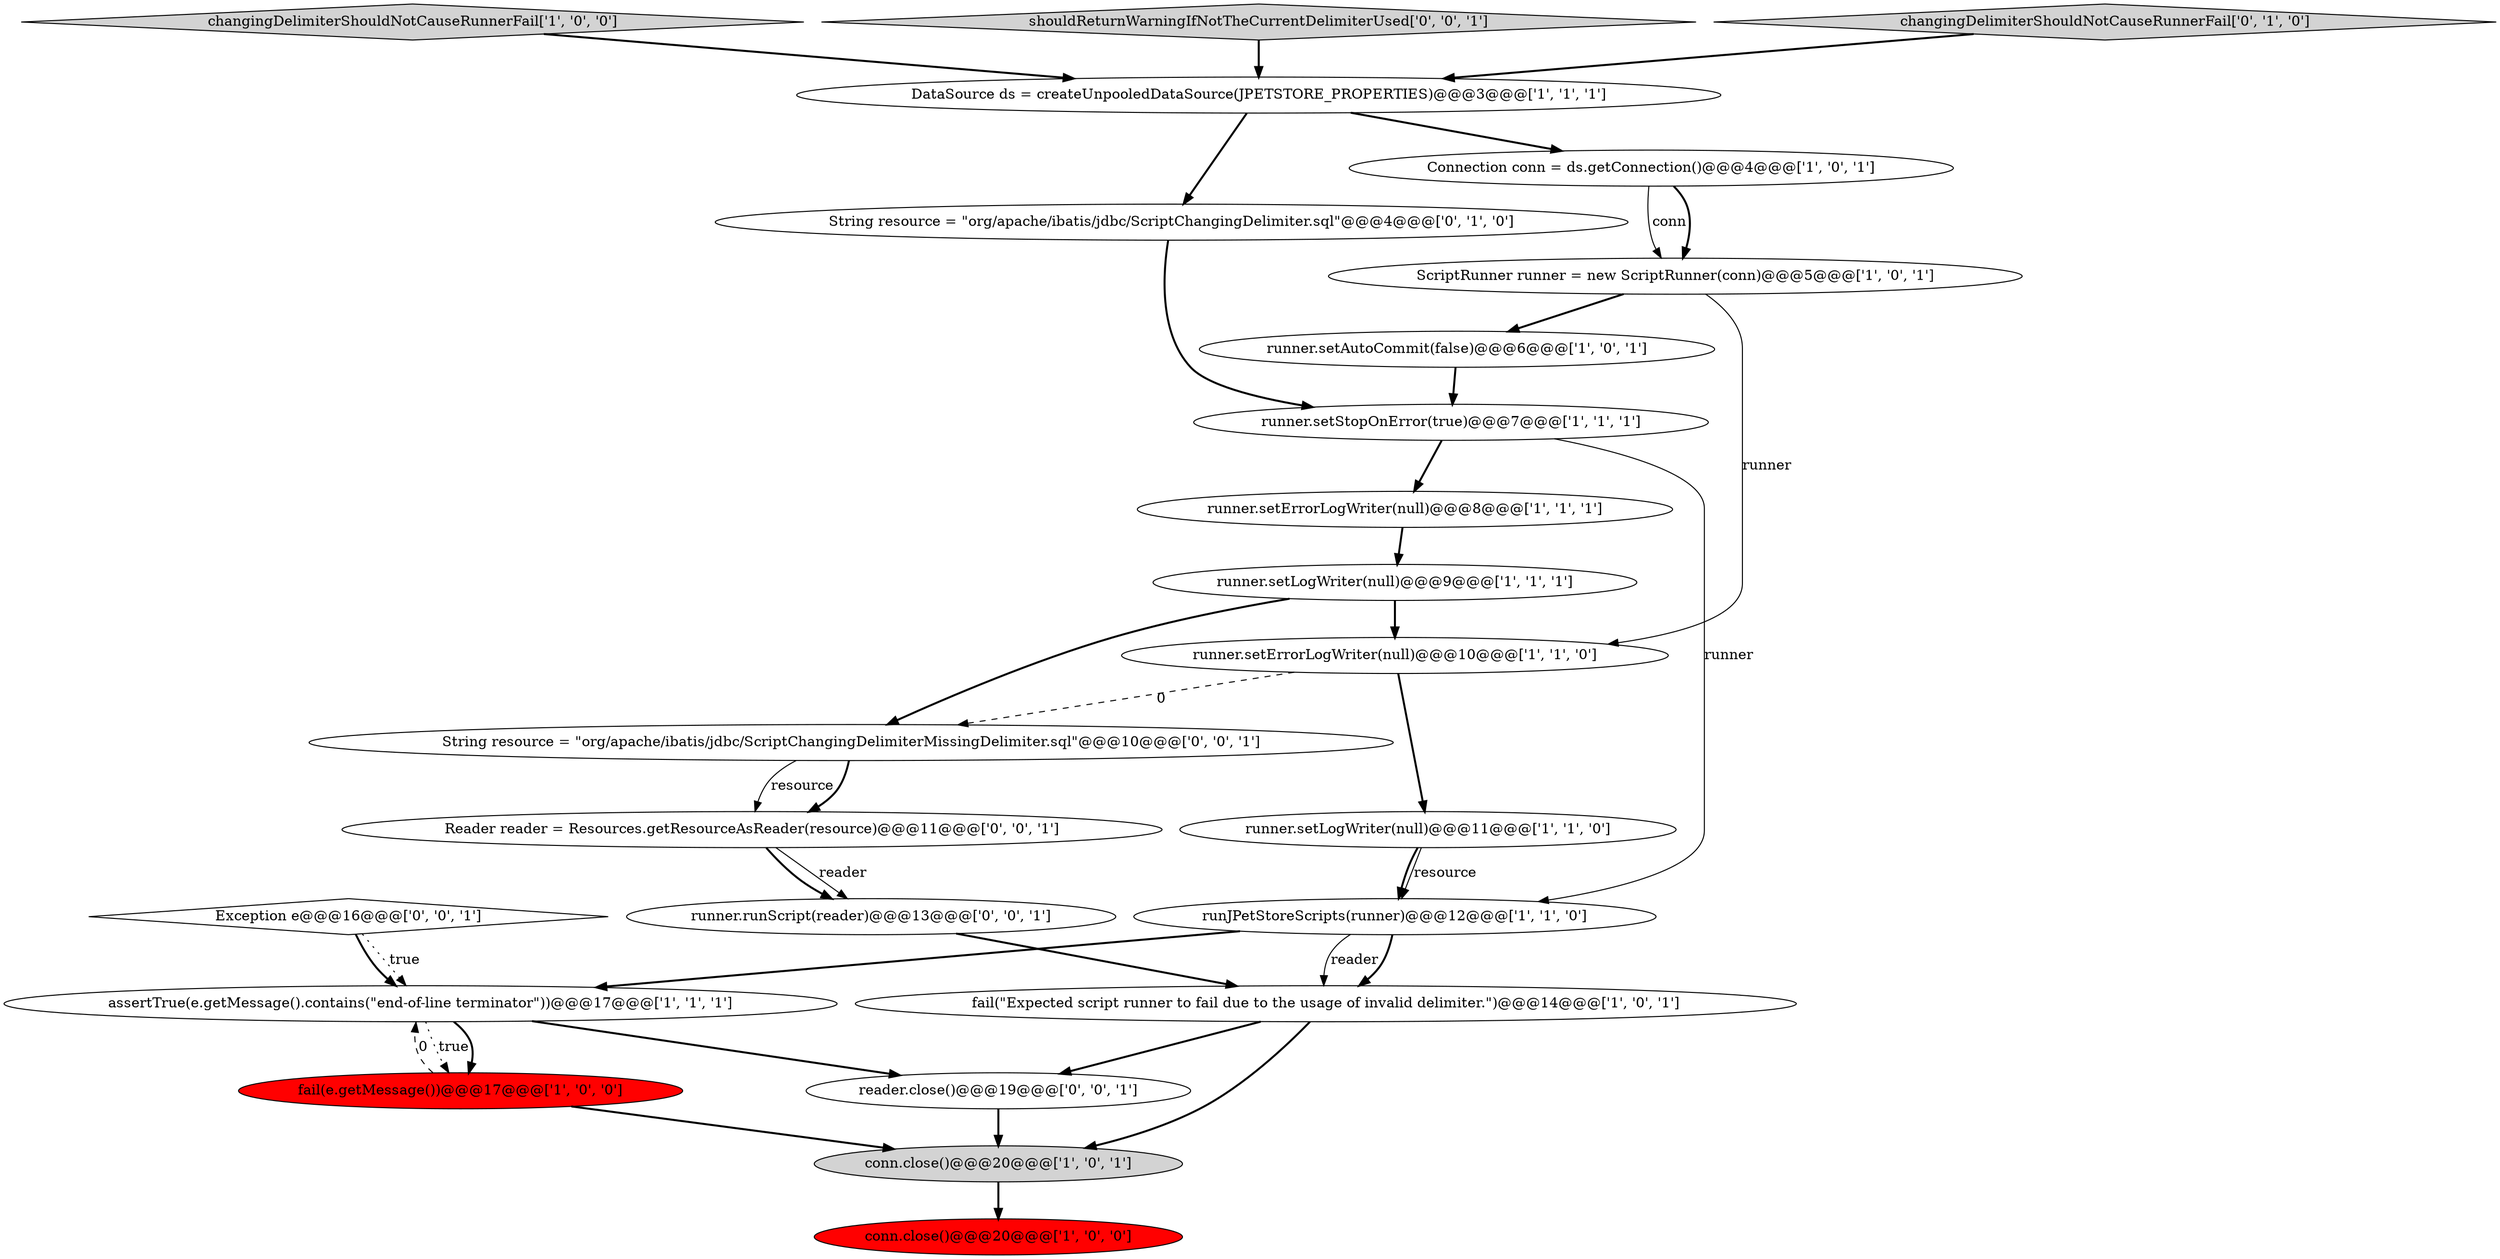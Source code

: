 digraph {
1 [style = filled, label = "DataSource ds = createUnpooledDataSource(JPETSTORE_PROPERTIES)@@@3@@@['1', '1', '1']", fillcolor = white, shape = ellipse image = "AAA0AAABBB1BBB"];
0 [style = filled, label = "runner.setErrorLogWriter(null)@@@8@@@['1', '1', '1']", fillcolor = white, shape = ellipse image = "AAA0AAABBB1BBB"];
11 [style = filled, label = "changingDelimiterShouldNotCauseRunnerFail['1', '0', '0']", fillcolor = lightgray, shape = diamond image = "AAA0AAABBB1BBB"];
22 [style = filled, label = "reader.close()@@@19@@@['0', '0', '1']", fillcolor = white, shape = ellipse image = "AAA0AAABBB3BBB"];
7 [style = filled, label = "fail(e.getMessage())@@@17@@@['1', '0', '0']", fillcolor = red, shape = ellipse image = "AAA1AAABBB1BBB"];
16 [style = filled, label = "String resource = \"org/apache/ibatis/jdbc/ScriptChangingDelimiter.sql\"@@@4@@@['0', '1', '0']", fillcolor = white, shape = ellipse image = "AAA0AAABBB2BBB"];
12 [style = filled, label = "ScriptRunner runner = new ScriptRunner(conn)@@@5@@@['1', '0', '1']", fillcolor = white, shape = ellipse image = "AAA0AAABBB1BBB"];
15 [style = filled, label = "conn.close()@@@20@@@['1', '0', '1']", fillcolor = lightgray, shape = ellipse image = "AAA0AAABBB1BBB"];
10 [style = filled, label = "runner.setStopOnError(true)@@@7@@@['1', '1', '1']", fillcolor = white, shape = ellipse image = "AAA0AAABBB1BBB"];
3 [style = filled, label = "runner.setLogWriter(null)@@@11@@@['1', '1', '0']", fillcolor = white, shape = ellipse image = "AAA0AAABBB1BBB"];
23 [style = filled, label = "runner.runScript(reader)@@@13@@@['0', '0', '1']", fillcolor = white, shape = ellipse image = "AAA0AAABBB3BBB"];
18 [style = filled, label = "String resource = \"org/apache/ibatis/jdbc/ScriptChangingDelimiterMissingDelimiter.sql\"@@@10@@@['0', '0', '1']", fillcolor = white, shape = ellipse image = "AAA0AAABBB3BBB"];
9 [style = filled, label = "runner.setErrorLogWriter(null)@@@10@@@['1', '1', '0']", fillcolor = white, shape = ellipse image = "AAA0AAABBB1BBB"];
2 [style = filled, label = "conn.close()@@@20@@@['1', '0', '0']", fillcolor = red, shape = ellipse image = "AAA1AAABBB1BBB"];
13 [style = filled, label = "assertTrue(e.getMessage().contains(\"end-of-line terminator\"))@@@17@@@['1', '1', '1']", fillcolor = white, shape = ellipse image = "AAA0AAABBB1BBB"];
5 [style = filled, label = "fail(\"Expected script runner to fail due to the usage of invalid delimiter.\")@@@14@@@['1', '0', '1']", fillcolor = white, shape = ellipse image = "AAA0AAABBB1BBB"];
14 [style = filled, label = "runJPetStoreScripts(runner)@@@12@@@['1', '1', '0']", fillcolor = white, shape = ellipse image = "AAA0AAABBB1BBB"];
20 [style = filled, label = "shouldReturnWarningIfNotTheCurrentDelimiterUsed['0', '0', '1']", fillcolor = lightgray, shape = diamond image = "AAA0AAABBB3BBB"];
17 [style = filled, label = "changingDelimiterShouldNotCauseRunnerFail['0', '1', '0']", fillcolor = lightgray, shape = diamond image = "AAA0AAABBB2BBB"];
6 [style = filled, label = "runner.setAutoCommit(false)@@@6@@@['1', '0', '1']", fillcolor = white, shape = ellipse image = "AAA0AAABBB1BBB"];
21 [style = filled, label = "Exception e@@@16@@@['0', '0', '1']", fillcolor = white, shape = diamond image = "AAA0AAABBB3BBB"];
4 [style = filled, label = "runner.setLogWriter(null)@@@9@@@['1', '1', '1']", fillcolor = white, shape = ellipse image = "AAA0AAABBB1BBB"];
8 [style = filled, label = "Connection conn = ds.getConnection()@@@4@@@['1', '0', '1']", fillcolor = white, shape = ellipse image = "AAA0AAABBB1BBB"];
19 [style = filled, label = "Reader reader = Resources.getResourceAsReader(resource)@@@11@@@['0', '0', '1']", fillcolor = white, shape = ellipse image = "AAA0AAABBB3BBB"];
4->9 [style = bold, label=""];
15->2 [style = bold, label=""];
18->19 [style = solid, label="resource"];
22->15 [style = bold, label=""];
1->8 [style = bold, label=""];
23->5 [style = bold, label=""];
17->1 [style = bold, label=""];
11->1 [style = bold, label=""];
16->10 [style = bold, label=""];
9->18 [style = dashed, label="0"];
3->14 [style = bold, label=""];
18->19 [style = bold, label=""];
19->23 [style = solid, label="reader"];
5->15 [style = bold, label=""];
3->14 [style = solid, label="resource"];
4->18 [style = bold, label=""];
13->7 [style = dotted, label="true"];
20->1 [style = bold, label=""];
8->12 [style = solid, label="conn"];
12->6 [style = bold, label=""];
0->4 [style = bold, label=""];
1->16 [style = bold, label=""];
13->7 [style = bold, label=""];
19->23 [style = bold, label=""];
6->10 [style = bold, label=""];
10->0 [style = bold, label=""];
7->13 [style = dashed, label="0"];
9->3 [style = bold, label=""];
7->15 [style = bold, label=""];
21->13 [style = dotted, label="true"];
12->9 [style = solid, label="runner"];
13->22 [style = bold, label=""];
14->13 [style = bold, label=""];
5->22 [style = bold, label=""];
10->14 [style = solid, label="runner"];
14->5 [style = solid, label="reader"];
8->12 [style = bold, label=""];
21->13 [style = bold, label=""];
14->5 [style = bold, label=""];
}

